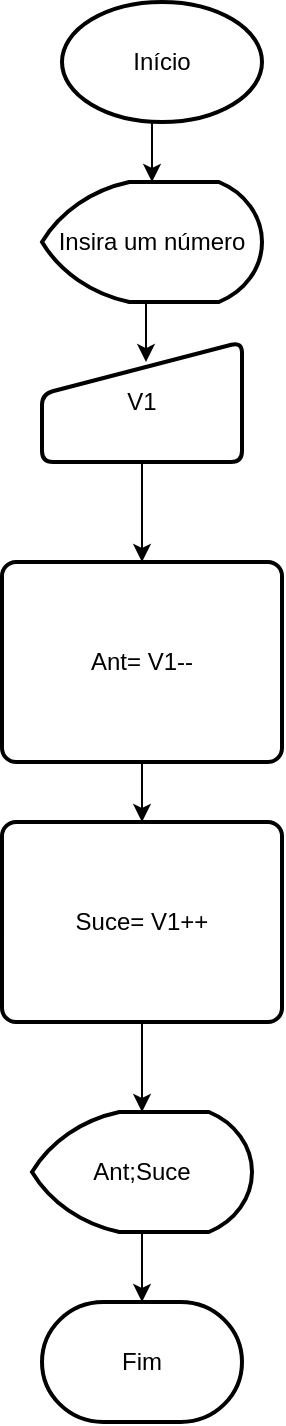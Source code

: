 <mxfile version="23.1.5" type="device">
  <diagram name="Página-1" id="m7DFEBQQx3DMYRORfLLE">
    <mxGraphModel dx="1434" dy="772" grid="1" gridSize="10" guides="1" tooltips="1" connect="1" arrows="1" fold="1" page="1" pageScale="1" pageWidth="827" pageHeight="1169" math="0" shadow="0">
      <root>
        <mxCell id="0" />
        <mxCell id="1" parent="0" />
        <mxCell id="4QLJKB0K60HGCs-El19h-3" value="Início" style="strokeWidth=2;html=1;shape=mxgraph.flowchart.start_1;whiteSpace=wrap;" vertex="1" parent="1">
          <mxGeometry x="350" y="30" width="100" height="60" as="geometry" />
        </mxCell>
        <mxCell id="4QLJKB0K60HGCs-El19h-15" style="edgeStyle=orthogonalEdgeStyle;rounded=0;orthogonalLoop=1;jettySize=auto;html=1;" edge="1" parent="1" source="4QLJKB0K60HGCs-El19h-4" target="4QLJKB0K60HGCs-El19h-6">
          <mxGeometry relative="1" as="geometry" />
        </mxCell>
        <mxCell id="4QLJKB0K60HGCs-El19h-4" value="V1" style="html=1;strokeWidth=2;shape=manualInput;whiteSpace=wrap;rounded=1;size=26;arcSize=11;" vertex="1" parent="1">
          <mxGeometry x="340" y="200" width="100" height="60" as="geometry" />
        </mxCell>
        <mxCell id="4QLJKB0K60HGCs-El19h-5" value="Insira um número" style="strokeWidth=2;html=1;shape=mxgraph.flowchart.display;whiteSpace=wrap;" vertex="1" parent="1">
          <mxGeometry x="340" y="120" width="110" height="60" as="geometry" />
        </mxCell>
        <mxCell id="4QLJKB0K60HGCs-El19h-16" style="edgeStyle=orthogonalEdgeStyle;rounded=0;orthogonalLoop=1;jettySize=auto;html=1;exitX=0.5;exitY=1;exitDx=0;exitDy=0;" edge="1" parent="1" source="4QLJKB0K60HGCs-El19h-6" target="4QLJKB0K60HGCs-El19h-7">
          <mxGeometry relative="1" as="geometry" />
        </mxCell>
        <mxCell id="4QLJKB0K60HGCs-El19h-6" value="Ant= V1--" style="rounded=1;whiteSpace=wrap;html=1;absoluteArcSize=1;arcSize=14;strokeWidth=2;" vertex="1" parent="1">
          <mxGeometry x="320" y="310" width="140" height="100" as="geometry" />
        </mxCell>
        <mxCell id="4QLJKB0K60HGCs-El19h-17" style="edgeStyle=orthogonalEdgeStyle;rounded=0;orthogonalLoop=1;jettySize=auto;html=1;exitX=0.5;exitY=1;exitDx=0;exitDy=0;" edge="1" parent="1" source="4QLJKB0K60HGCs-El19h-7" target="4QLJKB0K60HGCs-El19h-9">
          <mxGeometry relative="1" as="geometry" />
        </mxCell>
        <mxCell id="4QLJKB0K60HGCs-El19h-7" value="Suce= V1++" style="rounded=1;whiteSpace=wrap;html=1;absoluteArcSize=1;arcSize=14;strokeWidth=2;" vertex="1" parent="1">
          <mxGeometry x="320" y="440" width="140" height="100" as="geometry" />
        </mxCell>
        <mxCell id="4QLJKB0K60HGCs-El19h-9" value="Ant;Suce" style="strokeWidth=2;html=1;shape=mxgraph.flowchart.display;whiteSpace=wrap;" vertex="1" parent="1">
          <mxGeometry x="335" y="585" width="110" height="60" as="geometry" />
        </mxCell>
        <mxCell id="4QLJKB0K60HGCs-El19h-10" value="Fim" style="strokeWidth=2;html=1;shape=mxgraph.flowchart.terminator;whiteSpace=wrap;" vertex="1" parent="1">
          <mxGeometry x="340" y="680" width="100" height="60" as="geometry" />
        </mxCell>
        <mxCell id="4QLJKB0K60HGCs-El19h-13" style="edgeStyle=orthogonalEdgeStyle;rounded=0;orthogonalLoop=1;jettySize=auto;html=1;exitX=0.5;exitY=1;exitDx=0;exitDy=0;exitPerimeter=0;entryX=0.52;entryY=0.167;entryDx=0;entryDy=0;entryPerimeter=0;" edge="1" parent="1" source="4QLJKB0K60HGCs-El19h-5" target="4QLJKB0K60HGCs-El19h-4">
          <mxGeometry relative="1" as="geometry" />
        </mxCell>
        <mxCell id="4QLJKB0K60HGCs-El19h-14" style="edgeStyle=orthogonalEdgeStyle;rounded=0;orthogonalLoop=1;jettySize=auto;html=1;exitX=0.5;exitY=1;exitDx=0;exitDy=0;exitPerimeter=0;entryX=0.5;entryY=0;entryDx=0;entryDy=0;entryPerimeter=0;" edge="1" parent="1" source="4QLJKB0K60HGCs-El19h-3" target="4QLJKB0K60HGCs-El19h-5">
          <mxGeometry relative="1" as="geometry" />
        </mxCell>
        <mxCell id="4QLJKB0K60HGCs-El19h-18" style="edgeStyle=orthogonalEdgeStyle;rounded=0;orthogonalLoop=1;jettySize=auto;html=1;exitX=0.5;exitY=1;exitDx=0;exitDy=0;exitPerimeter=0;entryX=0.5;entryY=0;entryDx=0;entryDy=0;entryPerimeter=0;" edge="1" parent="1" source="4QLJKB0K60HGCs-El19h-9" target="4QLJKB0K60HGCs-El19h-10">
          <mxGeometry relative="1" as="geometry" />
        </mxCell>
      </root>
    </mxGraphModel>
  </diagram>
</mxfile>
